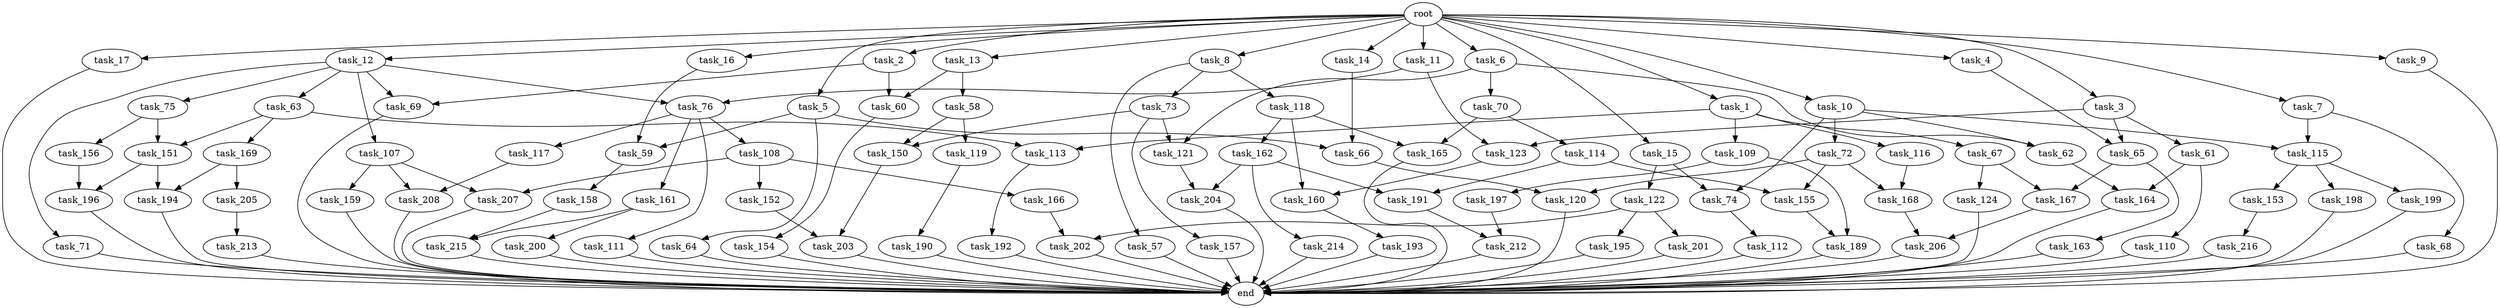 digraph G {
  task_67 [size="3435973836.800000"];
  task_193 [size="21474836480.000000"];
  task_12 [size="102.400000"];
  task_201 [size="54975581388.800003"];
  task_5 [size="102.400000"];
  task_63 [size="69578470195.199997"];
  task_196 [size="58411555225.600006"];
  task_164 [size="55834574848.000000"];
  task_17 [size="102.400000"];
  task_2 [size="102.400000"];
  task_121 [size="34359738368.000000"];
  task_216 [size="85899345920.000000"];
  task_208 [size="29205777612.800003"];
  task_168 [size="38654705664.000000"];
  task_197 [size="42090679500.800003"];
  task_166 [size="13743895347.200001"];
  task_169 [size="54975581388.800003"];
  task_207 [size="21474836480.000000"];
  task_60 [size="38654705664.000000"];
  task_15 [size="102.400000"];
  task_163 [size="69578470195.199997"];
  task_58 [size="30923764531.200001"];
  task_11 [size="102.400000"];
  task_150 [size="11166914969.600000"];
  task_167 [size="91053306675.200012"];
  task_165 [size="93630287052.800003"];
  task_191 [size="17179869184.000000"];
  task_64 [size="85899345920.000000"];
  task_156 [size="69578470195.199997"];
  root [size="0.000000"];
  task_72 [size="13743895347.200001"];
  task_69 [size="77309411328.000000"];
  task_119 [size="7730941132.800000"];
  task_74 [size="83322365542.400009"];
  task_152 [size="13743895347.200001"];
  task_190 [size="69578470195.199997"];
  task_114 [size="7730941132.800000"];
  task_8 [size="102.400000"];
  task_155 [size="21474836480.000000"];
  task_215 [size="93630287052.800003"];
  task_109 [size="3435973836.800000"];
  task_122 [size="69578470195.199997"];
  task_194 [size="68719476736.000000"];
  task_66 [size="99643241267.200012"];
  task_206 [size="21474836480.000000"];
  task_198 [size="85899345920.000000"];
  task_214 [size="3435973836.800000"];
  task_116 [size="3435973836.800000"];
  task_199 [size="85899345920.000000"];
  task_213 [size="85899345920.000000"];
  task_1 [size="102.400000"];
  task_3 [size="102.400000"];
  task_200 [size="7730941132.800000"];
  task_212 [size="52398601011.200005"];
  task_157 [size="3435973836.800000"];
  task_7 [size="102.400000"];
  task_189 [size="127990025420.800003"];
  task_75 [size="69578470195.199997"];
  task_9 [size="102.400000"];
  task_4 [size="102.400000"];
  end [size="0.000000"];
  task_111 [size="30923764531.200001"];
  task_123 [size="55834574848.000000"];
  task_117 [size="30923764531.200001"];
  task_16 [size="102.400000"];
  task_68 [size="13743895347.200001"];
  task_159 [size="7730941132.800000"];
  task_154 [size="7730941132.800000"];
  task_6 [size="102.400000"];
  task_160 [size="93630287052.800003"];
  task_62 [size="44667659878.400002"];
  task_192 [size="85899345920.000000"];
  task_112 [size="30923764531.200001"];
  task_65 [size="73014444032.000000"];
  task_115 [size="27487790694.400002"];
  task_113 [size="58411555225.600006"];
  task_158 [size="21474836480.000000"];
  task_202 [size="124554051584.000000"];
  task_118 [size="69578470195.199997"];
  task_120 [size="11166914969.600000"];
  task_204 [size="24910810316.800003"];
  task_124 [size="21474836480.000000"];
  task_73 [size="69578470195.199997"];
  task_162 [size="85899345920.000000"];
  task_203 [size="34359738368.000000"];
  task_61 [size="42090679500.800003"];
  task_57 [size="69578470195.199997"];
  task_151 [size="124554051584.000000"];
  task_76 [size="83322365542.400009"];
  task_59 [size="89335319756.800003"];
  task_70 [size="30923764531.200001"];
  task_161 [size="30923764531.200001"];
  task_13 [size="102.400000"];
  task_71 [size="69578470195.199997"];
  task_10 [size="102.400000"];
  task_14 [size="102.400000"];
  task_110 [size="42090679500.800003"];
  task_205 [size="13743895347.200001"];
  task_108 [size="30923764531.200001"];
  task_195 [size="54975581388.800003"];
  task_153 [size="85899345920.000000"];
  task_107 [size="69578470195.199997"];

  task_67 -> task_124 [size="209715200.000000"];
  task_67 -> task_167 [size="209715200.000000"];
  task_193 -> end [size="1.000000"];
  task_12 -> task_63 [size="679477248.000000"];
  task_12 -> task_75 [size="679477248.000000"];
  task_12 -> task_76 [size="679477248.000000"];
  task_12 -> task_69 [size="679477248.000000"];
  task_12 -> task_107 [size="679477248.000000"];
  task_12 -> task_71 [size="679477248.000000"];
  task_201 -> end [size="1.000000"];
  task_5 -> task_64 [size="838860800.000000"];
  task_5 -> task_66 [size="838860800.000000"];
  task_5 -> task_59 [size="838860800.000000"];
  task_63 -> task_169 [size="536870912.000000"];
  task_63 -> task_113 [size="536870912.000000"];
  task_63 -> task_151 [size="536870912.000000"];
  task_196 -> end [size="1.000000"];
  task_164 -> end [size="1.000000"];
  task_17 -> end [size="1.000000"];
  task_2 -> task_60 [size="75497472.000000"];
  task_2 -> task_69 [size="75497472.000000"];
  task_121 -> task_204 [size="209715200.000000"];
  task_216 -> end [size="1.000000"];
  task_208 -> end [size="1.000000"];
  task_168 -> task_206 [size="134217728.000000"];
  task_197 -> task_212 [size="209715200.000000"];
  task_166 -> task_202 [size="679477248.000000"];
  task_169 -> task_205 [size="134217728.000000"];
  task_169 -> task_194 [size="134217728.000000"];
  task_207 -> end [size="1.000000"];
  task_60 -> task_154 [size="75497472.000000"];
  task_15 -> task_122 [size="679477248.000000"];
  task_15 -> task_74 [size="679477248.000000"];
  task_163 -> end [size="1.000000"];
  task_58 -> task_119 [size="75497472.000000"];
  task_58 -> task_150 [size="75497472.000000"];
  task_11 -> task_123 [size="134217728.000000"];
  task_11 -> task_76 [size="134217728.000000"];
  task_150 -> task_203 [size="301989888.000000"];
  task_167 -> task_206 [size="75497472.000000"];
  task_165 -> end [size="1.000000"];
  task_191 -> task_212 [size="301989888.000000"];
  task_64 -> end [size="1.000000"];
  task_156 -> task_196 [size="33554432.000000"];
  root -> task_7 [size="1.000000"];
  root -> task_8 [size="1.000000"];
  root -> task_12 [size="1.000000"];
  root -> task_4 [size="1.000000"];
  root -> task_1 [size="1.000000"];
  root -> task_3 [size="1.000000"];
  root -> task_16 [size="1.000000"];
  root -> task_5 [size="1.000000"];
  root -> task_10 [size="1.000000"];
  root -> task_6 [size="1.000000"];
  root -> task_17 [size="1.000000"];
  root -> task_9 [size="1.000000"];
  root -> task_11 [size="1.000000"];
  root -> task_2 [size="1.000000"];
  root -> task_13 [size="1.000000"];
  root -> task_14 [size="1.000000"];
  root -> task_15 [size="1.000000"];
  task_72 -> task_168 [size="75497472.000000"];
  task_72 -> task_155 [size="75497472.000000"];
  task_72 -> task_120 [size="75497472.000000"];
  task_69 -> end [size="1.000000"];
  task_119 -> task_190 [size="679477248.000000"];
  task_74 -> task_112 [size="301989888.000000"];
  task_152 -> task_203 [size="33554432.000000"];
  task_190 -> end [size="1.000000"];
  task_114 -> task_155 [size="134217728.000000"];
  task_114 -> task_191 [size="134217728.000000"];
  task_8 -> task_118 [size="679477248.000000"];
  task_8 -> task_73 [size="679477248.000000"];
  task_8 -> task_57 [size="679477248.000000"];
  task_155 -> task_189 [size="838860800.000000"];
  task_215 -> end [size="1.000000"];
  task_109 -> task_189 [size="411041792.000000"];
  task_109 -> task_197 [size="411041792.000000"];
  task_122 -> task_202 [size="536870912.000000"];
  task_122 -> task_195 [size="536870912.000000"];
  task_122 -> task_201 [size="536870912.000000"];
  task_194 -> end [size="1.000000"];
  task_66 -> task_120 [size="33554432.000000"];
  task_206 -> end [size="1.000000"];
  task_198 -> end [size="1.000000"];
  task_214 -> end [size="1.000000"];
  task_116 -> task_168 [size="301989888.000000"];
  task_199 -> end [size="1.000000"];
  task_213 -> end [size="1.000000"];
  task_1 -> task_67 [size="33554432.000000"];
  task_1 -> task_109 [size="33554432.000000"];
  task_1 -> task_113 [size="33554432.000000"];
  task_1 -> task_116 [size="33554432.000000"];
  task_3 -> task_65 [size="411041792.000000"];
  task_3 -> task_123 [size="411041792.000000"];
  task_3 -> task_61 [size="411041792.000000"];
  task_200 -> end [size="1.000000"];
  task_212 -> end [size="1.000000"];
  task_157 -> end [size="1.000000"];
  task_7 -> task_115 [size="134217728.000000"];
  task_7 -> task_68 [size="134217728.000000"];
  task_189 -> end [size="1.000000"];
  task_75 -> task_156 [size="679477248.000000"];
  task_75 -> task_151 [size="679477248.000000"];
  task_9 -> end [size="1.000000"];
  task_4 -> task_65 [size="301989888.000000"];
  task_111 -> end [size="1.000000"];
  task_123 -> task_160 [size="75497472.000000"];
  task_117 -> task_208 [size="209715200.000000"];
  task_16 -> task_59 [size="33554432.000000"];
  task_68 -> end [size="1.000000"];
  task_159 -> end [size="1.000000"];
  task_154 -> end [size="1.000000"];
  task_6 -> task_121 [size="301989888.000000"];
  task_6 -> task_62 [size="301989888.000000"];
  task_6 -> task_70 [size="301989888.000000"];
  task_160 -> task_193 [size="209715200.000000"];
  task_62 -> task_164 [size="134217728.000000"];
  task_192 -> end [size="1.000000"];
  task_112 -> end [size="1.000000"];
  task_65 -> task_163 [size="679477248.000000"];
  task_65 -> task_167 [size="679477248.000000"];
  task_115 -> task_199 [size="838860800.000000"];
  task_115 -> task_153 [size="838860800.000000"];
  task_115 -> task_198 [size="838860800.000000"];
  task_113 -> task_192 [size="838860800.000000"];
  task_158 -> task_215 [size="838860800.000000"];
  task_202 -> end [size="1.000000"];
  task_118 -> task_160 [size="838860800.000000"];
  task_118 -> task_162 [size="838860800.000000"];
  task_118 -> task_165 [size="838860800.000000"];
  task_120 -> end [size="1.000000"];
  task_204 -> end [size="1.000000"];
  task_124 -> end [size="1.000000"];
  task_73 -> task_121 [size="33554432.000000"];
  task_73 -> task_150 [size="33554432.000000"];
  task_73 -> task_157 [size="33554432.000000"];
  task_162 -> task_204 [size="33554432.000000"];
  task_162 -> task_214 [size="33554432.000000"];
  task_162 -> task_191 [size="33554432.000000"];
  task_203 -> end [size="1.000000"];
  task_61 -> task_110 [size="411041792.000000"];
  task_61 -> task_164 [size="411041792.000000"];
  task_57 -> end [size="1.000000"];
  task_151 -> task_196 [size="536870912.000000"];
  task_151 -> task_194 [size="536870912.000000"];
  task_76 -> task_108 [size="301989888.000000"];
  task_76 -> task_111 [size="301989888.000000"];
  task_76 -> task_117 [size="301989888.000000"];
  task_76 -> task_161 [size="301989888.000000"];
  task_59 -> task_158 [size="209715200.000000"];
  task_70 -> task_114 [size="75497472.000000"];
  task_70 -> task_165 [size="75497472.000000"];
  task_161 -> task_215 [size="75497472.000000"];
  task_161 -> task_200 [size="75497472.000000"];
  task_13 -> task_60 [size="301989888.000000"];
  task_13 -> task_58 [size="301989888.000000"];
  task_71 -> end [size="1.000000"];
  task_10 -> task_115 [size="134217728.000000"];
  task_10 -> task_62 [size="134217728.000000"];
  task_10 -> task_72 [size="134217728.000000"];
  task_10 -> task_74 [size="134217728.000000"];
  task_14 -> task_66 [size="134217728.000000"];
  task_110 -> end [size="1.000000"];
  task_205 -> task_213 [size="838860800.000000"];
  task_108 -> task_166 [size="134217728.000000"];
  task_108 -> task_152 [size="134217728.000000"];
  task_108 -> task_207 [size="134217728.000000"];
  task_195 -> end [size="1.000000"];
  task_153 -> task_216 [size="838860800.000000"];
  task_107 -> task_208 [size="75497472.000000"];
  task_107 -> task_207 [size="75497472.000000"];
  task_107 -> task_159 [size="75497472.000000"];
}
